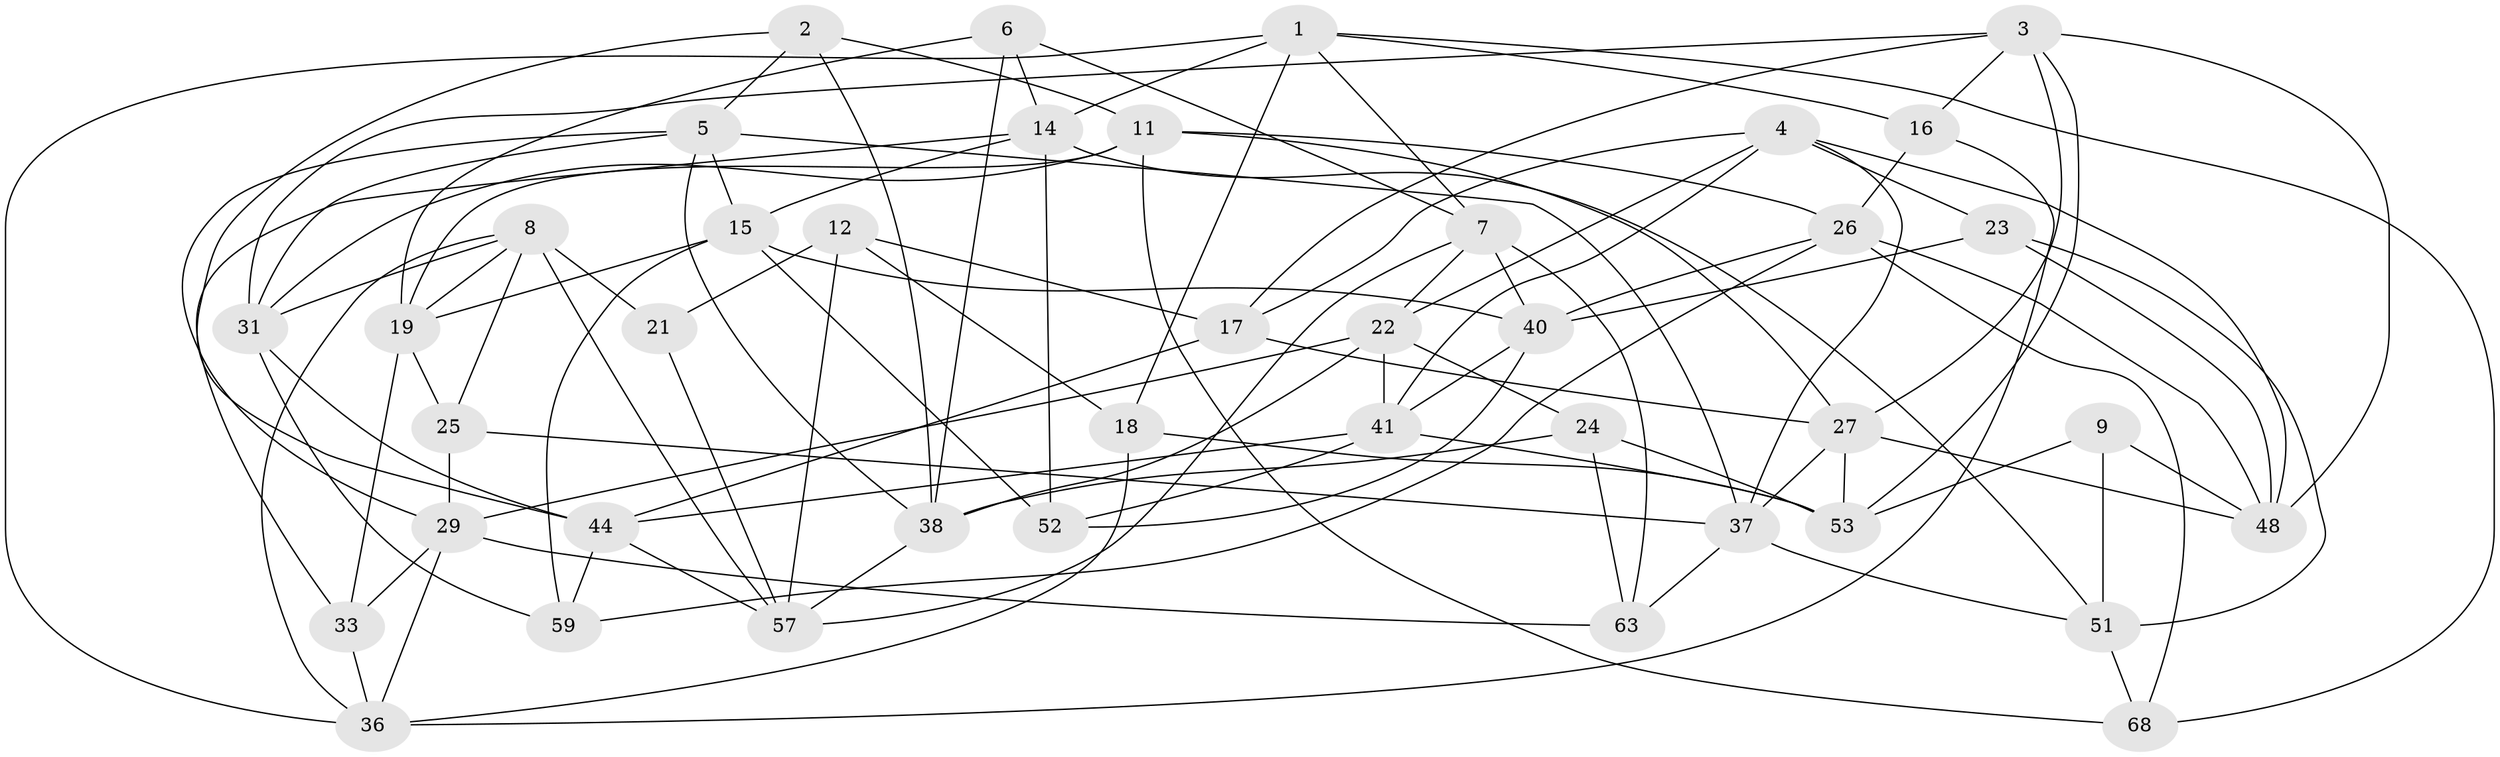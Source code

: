// Generated by graph-tools (version 1.1) at 2025/24/03/03/25 07:24:28]
// undirected, 41 vertices, 106 edges
graph export_dot {
graph [start="1"]
  node [color=gray90,style=filled];
  1 [super="+10"];
  2;
  3 [super="+35"];
  4 [super="+32"];
  5 [super="+30"];
  6;
  7 [super="+42"];
  8 [super="+28"];
  9;
  11 [super="+13"];
  12 [super="+54"];
  14 [super="+50"];
  15 [super="+47"];
  16;
  17 [super="+20"];
  18;
  19 [super="+34"];
  21;
  22 [super="+56"];
  23;
  24;
  25;
  26 [super="+55"];
  27 [super="+64"];
  29 [super="+45"];
  31 [super="+61"];
  33;
  36 [super="+60"];
  37 [super="+46"];
  38 [super="+39"];
  40 [super="+43"];
  41 [super="+65"];
  44 [super="+49"];
  48 [super="+58"];
  51 [super="+67"];
  52;
  53 [super="+62"];
  57 [super="+66"];
  59;
  63;
  68;
  1 -- 68;
  1 -- 14;
  1 -- 16;
  1 -- 18;
  1 -- 36;
  1 -- 7;
  2 -- 38;
  2 -- 11;
  2 -- 44;
  2 -- 5;
  3 -- 48;
  3 -- 16;
  3 -- 27;
  3 -- 53;
  3 -- 17;
  3 -- 31;
  4 -- 17;
  4 -- 23;
  4 -- 37;
  4 -- 48;
  4 -- 41;
  4 -- 22;
  5 -- 15;
  5 -- 31;
  5 -- 37;
  5 -- 29;
  5 -- 38;
  6 -- 7;
  6 -- 19;
  6 -- 14;
  6 -- 38;
  7 -- 63;
  7 -- 40;
  7 -- 57;
  7 -- 22;
  8 -- 25;
  8 -- 36;
  8 -- 57;
  8 -- 19;
  8 -- 21;
  8 -- 31;
  9 -- 48;
  9 -- 51 [weight=2];
  9 -- 53;
  11 -- 26;
  11 -- 31;
  11 -- 68;
  11 -- 27;
  11 -- 19;
  12 -- 21 [weight=2];
  12 -- 17 [weight=2];
  12 -- 57;
  12 -- 18;
  14 -- 52;
  14 -- 51;
  14 -- 15;
  14 -- 33;
  15 -- 52;
  15 -- 19;
  15 -- 40;
  15 -- 59;
  16 -- 36;
  16 -- 26;
  17 -- 44;
  17 -- 27;
  18 -- 36;
  18 -- 53;
  19 -- 33;
  19 -- 25;
  21 -- 57;
  22 -- 38;
  22 -- 41;
  22 -- 24;
  22 -- 29;
  23 -- 51;
  23 -- 48;
  23 -- 40;
  24 -- 38;
  24 -- 63;
  24 -- 53;
  25 -- 37;
  25 -- 29;
  26 -- 59;
  26 -- 48;
  26 -- 40;
  26 -- 68;
  27 -- 48;
  27 -- 53;
  27 -- 37;
  29 -- 33;
  29 -- 36;
  29 -- 63;
  31 -- 59;
  31 -- 44;
  33 -- 36;
  37 -- 51;
  37 -- 63;
  38 -- 57;
  40 -- 52;
  40 -- 41;
  41 -- 53;
  41 -- 52;
  41 -- 44;
  44 -- 59;
  44 -- 57;
  51 -- 68;
}
